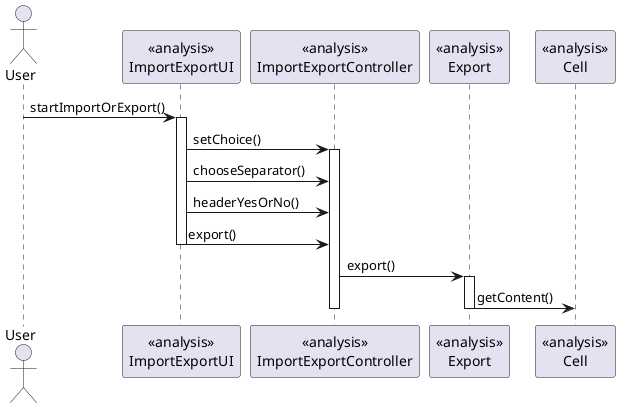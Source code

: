   @startuml doc-files/ipc04_01_analysis_Export.png
  actor User
  participant "<<analysis>>\nImportExportUI" as UI
  participant "<<analysis>>\nImportExportController" as ctrl
  participant "<<analysis>>\nExport" as import
  participant "<<analysis>>\nCell" as cell
  User -> UI : startImportOrExport()
  activate UI
  UI -> ctrl : setChoice()
  activate ctrl
  UI -> ctrl : chooseSeparator()
  UI -> ctrl : headerYesOrNo()
  UI ->ctrl : export()
  deactivate UI
  ctrl -> import : export()
  activate import
  import -> cell : getContent()
  deactivate import
  deactivate ctrl
  @enduml